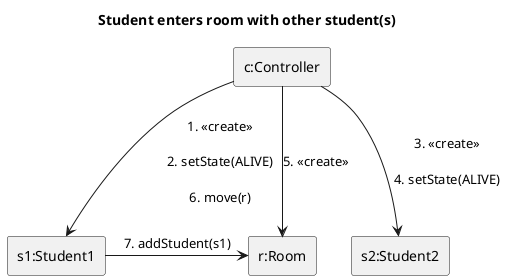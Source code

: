 @startuml student_enter_student
title Student enters room with other student(s)
skinparam linestyle ortho
rectangle "c:Controller" as c
rectangle "r:Room" as r
rectangle "s1:Student1" as s1
rectangle "s2:Student2" as s2
c --> s1: 1. <<create>>\n\n2. setState(ALIVE)\n\n6. move(r)
c --> s2: 3. <<create>>\n\n4. setState(ALIVE)
c --> r: 5. <<create>>
s1 -> r: 7. addStudent(s1)
@enduml
